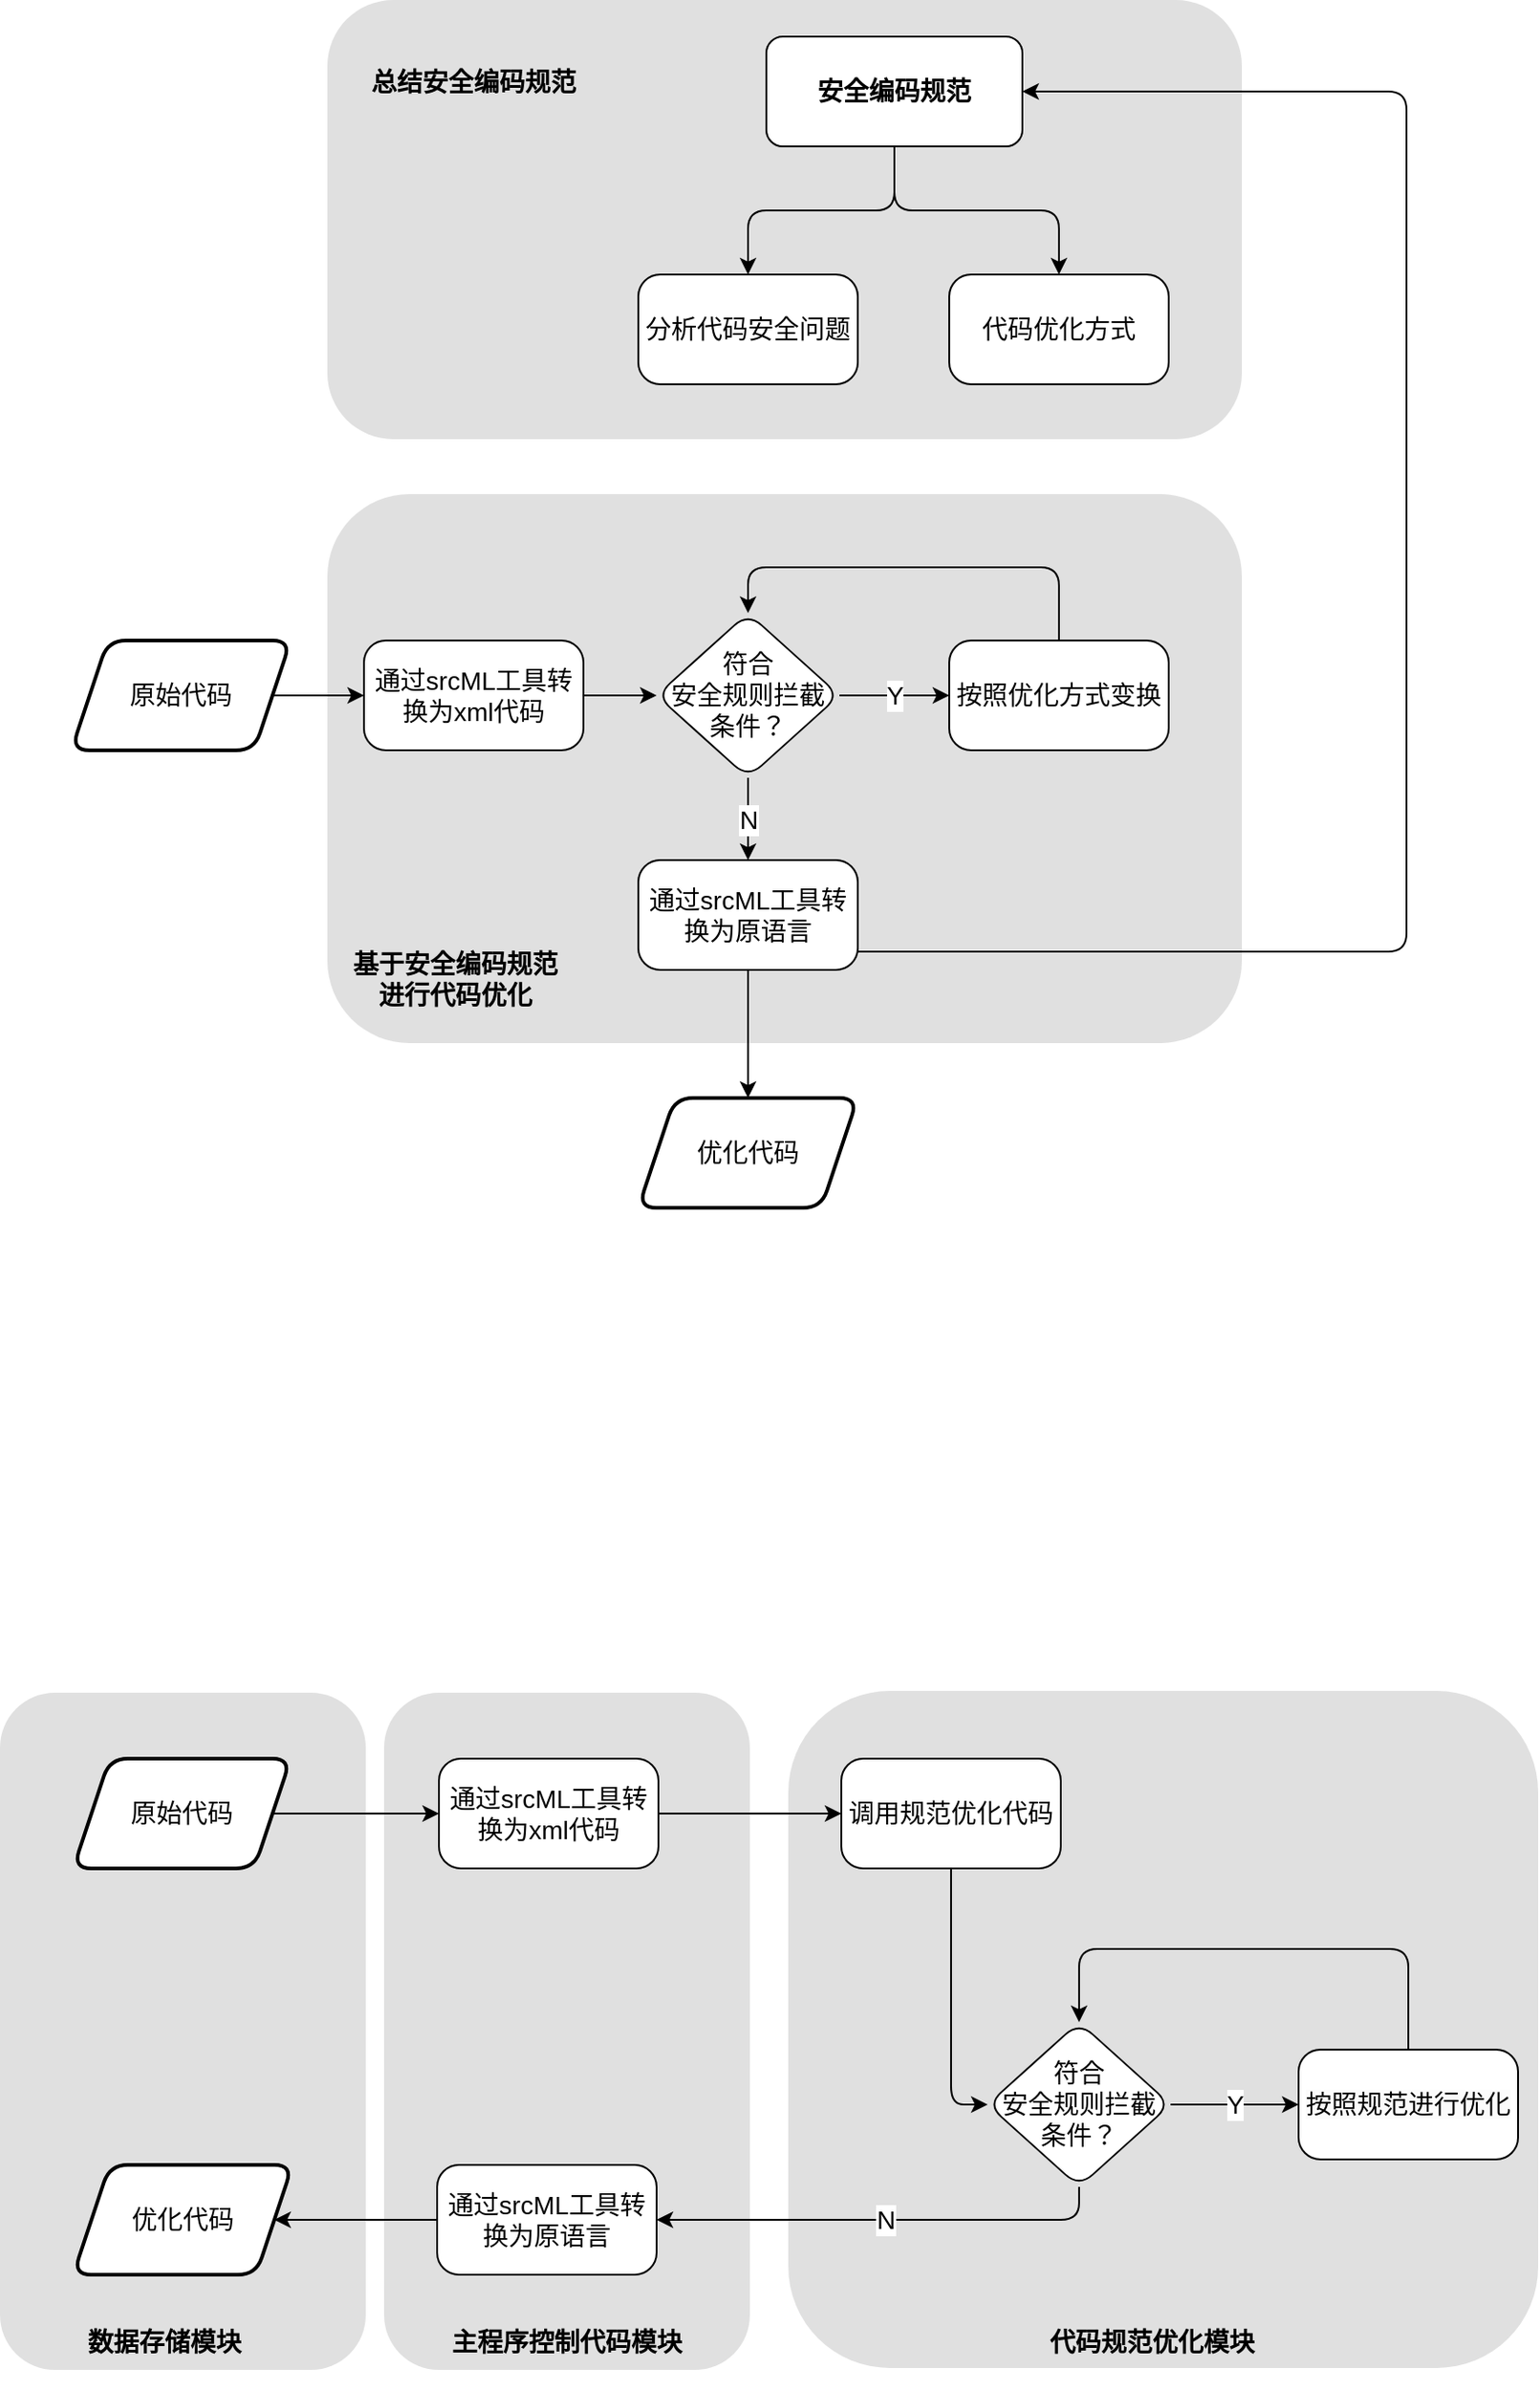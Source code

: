 <mxfile version="21.3.2" type="github">
  <diagram name="第 1 页" id="dhoNqO2m6MTkpbJS3TuC">
    <mxGraphModel dx="1221" dy="743" grid="0" gridSize="10" guides="0" tooltips="1" connect="1" arrows="1" fold="1" page="0" pageScale="1" pageWidth="827" pageHeight="1169" math="0" shadow="0">
      <root>
        <mxCell id="0" />
        <mxCell id="1" parent="0" />
        <mxCell id="MmNdw_TiOH7eAb8pypjF-38" value="" style="rounded=1;whiteSpace=wrap;html=1;fillColor=#C2C2C2;opacity=50;strokeColor=none;glass=0;shadow=0;fontSize=14;" parent="1" vertex="1">
          <mxGeometry x="434" y="1136" width="410" height="370" as="geometry" />
        </mxCell>
        <mxCell id="MmNdw_TiOH7eAb8pypjF-37" value="" style="rounded=1;whiteSpace=wrap;html=1;fillColor=#C2C2C2;opacity=50;strokeColor=none;glass=0;shadow=0;fontSize=14;" parent="1" vertex="1">
          <mxGeometry x="213" y="1137" width="200" height="370" as="geometry" />
        </mxCell>
        <mxCell id="7tqpkA7ohuQxdTKl_h8J-32" value="" style="rounded=1;whiteSpace=wrap;html=1;fillColor=#C2C2C2;opacity=50;strokeColor=none;glass=0;shadow=0;fontSize=14;" parent="1" vertex="1">
          <mxGeometry x="182" y="212" width="500" height="240" as="geometry" />
        </mxCell>
        <mxCell id="7tqpkA7ohuQxdTKl_h8J-29" value="" style="rounded=1;whiteSpace=wrap;html=1;fillColor=#C2C2C2;opacity=50;strokeColor=none;glass=0;shadow=0;fontSize=14;" parent="1" vertex="1">
          <mxGeometry x="182" y="482" width="500" height="300" as="geometry" />
        </mxCell>
        <mxCell id="7tqpkA7ohuQxdTKl_h8J-3" value="" style="edgeStyle=orthogonalEdgeStyle;rounded=0;orthogonalLoop=1;jettySize=auto;html=1;fontFamily=Helvetica;arcSize=20;fontSize=14;" parent="1" source="7tqpkA7ohuQxdTKl_h8J-1" target="7tqpkA7ohuQxdTKl_h8J-2" edge="1">
          <mxGeometry relative="1" as="geometry" />
        </mxCell>
        <mxCell id="7tqpkA7ohuQxdTKl_h8J-1" value="原始代码" style="shape=parallelogram;perimeter=parallelogramPerimeter;whiteSpace=wrap;html=1;fixedSize=1;fontFamily=Helvetica;arcSize=20;rounded=1;strokeWidth=2;fontSize=14;" parent="1" vertex="1">
          <mxGeometry x="42" y="562" width="120" height="60" as="geometry" />
        </mxCell>
        <mxCell id="7tqpkA7ohuQxdTKl_h8J-5" value="" style="edgeStyle=orthogonalEdgeStyle;rounded=0;orthogonalLoop=1;jettySize=auto;html=1;fontFamily=Helvetica;arcSize=20;fontSize=14;" parent="1" source="7tqpkA7ohuQxdTKl_h8J-2" target="7tqpkA7ohuQxdTKl_h8J-4" edge="1">
          <mxGeometry relative="1" as="geometry" />
        </mxCell>
        <mxCell id="7tqpkA7ohuQxdTKl_h8J-2" value="通过srcML工具转换为xml代码" style="whiteSpace=wrap;html=1;fontFamily=Helvetica;arcSize=20;rounded=1;fontSize=14;" parent="1" vertex="1">
          <mxGeometry x="202" y="562" width="120" height="60" as="geometry" />
        </mxCell>
        <mxCell id="7tqpkA7ohuQxdTKl_h8J-7" value="Y" style="edgeStyle=orthogonalEdgeStyle;rounded=0;orthogonalLoop=1;jettySize=auto;html=1;fontFamily=Helvetica;arcSize=20;fontSize=14;" parent="1" source="7tqpkA7ohuQxdTKl_h8J-4" target="7tqpkA7ohuQxdTKl_h8J-6" edge="1">
          <mxGeometry relative="1" as="geometry" />
        </mxCell>
        <mxCell id="7tqpkA7ohuQxdTKl_h8J-10" value="N" style="edgeStyle=orthogonalEdgeStyle;rounded=0;orthogonalLoop=1;jettySize=auto;html=1;fontFamily=Helvetica;arcSize=20;fontSize=14;" parent="1" source="7tqpkA7ohuQxdTKl_h8J-4" target="7tqpkA7ohuQxdTKl_h8J-9" edge="1">
          <mxGeometry relative="1" as="geometry" />
        </mxCell>
        <mxCell id="7tqpkA7ohuQxdTKl_h8J-4" value="符合&lt;br style=&quot;font-size: 14px;&quot;&gt;安全规则拦截&lt;br style=&quot;font-size: 14px;&quot;&gt;条件？" style="rhombus;whiteSpace=wrap;html=1;fontFamily=Helvetica;arcSize=20;rounded=1;fontSize=14;" parent="1" vertex="1">
          <mxGeometry x="362" y="547" width="100" height="90" as="geometry" />
        </mxCell>
        <mxCell id="7tqpkA7ohuQxdTKl_h8J-27" style="edgeStyle=orthogonalEdgeStyle;rounded=1;orthogonalLoop=1;jettySize=auto;html=1;entryX=0.5;entryY=0;entryDx=0;entryDy=0;exitX=0.5;exitY=0;exitDx=0;exitDy=0;fontSize=14;" parent="1" source="7tqpkA7ohuQxdTKl_h8J-6" target="7tqpkA7ohuQxdTKl_h8J-4" edge="1">
          <mxGeometry relative="1" as="geometry">
            <Array as="points">
              <mxPoint x="582" y="522" />
              <mxPoint x="412" y="522" />
            </Array>
          </mxGeometry>
        </mxCell>
        <mxCell id="7tqpkA7ohuQxdTKl_h8J-6" value="按照优化方式变换" style="whiteSpace=wrap;html=1;fontFamily=Helvetica;arcSize=20;rounded=1;fontSize=14;" parent="1" vertex="1">
          <mxGeometry x="522" y="562" width="120" height="60" as="geometry" />
        </mxCell>
        <mxCell id="7tqpkA7ohuQxdTKl_h8J-14" style="edgeStyle=orthogonalEdgeStyle;rounded=0;orthogonalLoop=1;jettySize=auto;html=1;entryX=0.5;entryY=0;entryDx=0;entryDy=0;fontFamily=Helvetica;arcSize=20;fontSize=14;" parent="1" source="7tqpkA7ohuQxdTKl_h8J-9" target="7tqpkA7ohuQxdTKl_h8J-13" edge="1">
          <mxGeometry relative="1" as="geometry" />
        </mxCell>
        <mxCell id="7tqpkA7ohuQxdTKl_h8J-15" style="edgeStyle=orthogonalEdgeStyle;orthogonalLoop=1;jettySize=auto;html=1;entryX=1;entryY=0.5;entryDx=0;entryDy=0;fontFamily=Helvetica;rounded=1;fontSize=14;" parent="1" source="7tqpkA7ohuQxdTKl_h8J-9" target="7tqpkA7ohuQxdTKl_h8J-18" edge="1">
          <mxGeometry relative="1" as="geometry">
            <mxPoint x="782" y="232" as="targetPoint" />
            <Array as="points">
              <mxPoint x="772" y="732" />
              <mxPoint x="772" y="262" />
            </Array>
          </mxGeometry>
        </mxCell>
        <mxCell id="7tqpkA7ohuQxdTKl_h8J-9" value="通过srcML工具转换为原语言" style="whiteSpace=wrap;html=1;fontFamily=Helvetica;arcSize=20;rounded=1;fontSize=14;" parent="1" vertex="1">
          <mxGeometry x="352" y="682" width="120" height="60" as="geometry" />
        </mxCell>
        <mxCell id="7tqpkA7ohuQxdTKl_h8J-13" value="&lt;font style=&quot;font-size: 14px;&quot;&gt;优化&lt;/font&gt;&lt;font style=&quot;font-size: 14px;&quot;&gt;代码&lt;/font&gt;" style="shape=parallelogram;perimeter=parallelogramPerimeter;whiteSpace=wrap;html=1;fixedSize=1;fontFamily=Helvetica;arcSize=20;rounded=1;strokeWidth=2;fontSize=14;" parent="1" vertex="1">
          <mxGeometry x="352" y="812" width="120" height="60" as="geometry" />
        </mxCell>
        <mxCell id="7tqpkA7ohuQxdTKl_h8J-34" style="edgeStyle=orthogonalEdgeStyle;rounded=0;orthogonalLoop=1;jettySize=auto;html=1;strokeColor=none;" parent="1" source="7tqpkA7ohuQxdTKl_h8J-16" target="7tqpkA7ohuQxdTKl_h8J-4" edge="1">
          <mxGeometry relative="1" as="geometry" />
        </mxCell>
        <mxCell id="7tqpkA7ohuQxdTKl_h8J-16" value="分析代码安全问题" style="whiteSpace=wrap;html=1;fontFamily=Helvetica;arcSize=20;rounded=1;fontSize=14;" parent="1" vertex="1">
          <mxGeometry x="352" y="362" width="120" height="60" as="geometry" />
        </mxCell>
        <mxCell id="7tqpkA7ohuQxdTKl_h8J-17" value="代码优化方式" style="whiteSpace=wrap;html=1;fontFamily=Helvetica;arcSize=20;rounded=1;fontSize=14;" parent="1" vertex="1">
          <mxGeometry x="522" y="362" width="120" height="60" as="geometry" />
        </mxCell>
        <mxCell id="7tqpkA7ohuQxdTKl_h8J-19" style="edgeStyle=orthogonalEdgeStyle;rounded=1;orthogonalLoop=1;jettySize=auto;html=1;entryX=0.5;entryY=0;entryDx=0;entryDy=0;fontFamily=Helvetica;fontSize=14;" parent="1" source="7tqpkA7ohuQxdTKl_h8J-18" target="7tqpkA7ohuQxdTKl_h8J-16" edge="1">
          <mxGeometry relative="1" as="geometry" />
        </mxCell>
        <mxCell id="7tqpkA7ohuQxdTKl_h8J-20" style="edgeStyle=orthogonalEdgeStyle;rounded=1;orthogonalLoop=1;jettySize=auto;html=1;entryX=0.5;entryY=0;entryDx=0;entryDy=0;fontFamily=Helvetica;fontSize=14;" parent="1" source="7tqpkA7ohuQxdTKl_h8J-18" target="7tqpkA7ohuQxdTKl_h8J-17" edge="1">
          <mxGeometry relative="1" as="geometry" />
        </mxCell>
        <mxCell id="7tqpkA7ohuQxdTKl_h8J-18" value="&lt;b&gt;安全编码规范&lt;/b&gt;" style="rounded=1;whiteSpace=wrap;html=1;fontFamily=Helvetica;fontSize=14;" parent="1" vertex="1">
          <mxGeometry x="422" y="232" width="140" height="60" as="geometry" />
        </mxCell>
        <mxCell id="7tqpkA7ohuQxdTKl_h8J-31" value="基于安全编码规范进行代码优化" style="text;html=1;strokeColor=none;fillColor=none;align=center;verticalAlign=middle;whiteSpace=wrap;rounded=0;strokeWidth=2;fontSize=14;fontStyle=1" parent="1" vertex="1">
          <mxGeometry x="192" y="732" width="120" height="30" as="geometry" />
        </mxCell>
        <mxCell id="7tqpkA7ohuQxdTKl_h8J-33" value="总结安全编码规范" style="text;html=1;strokeColor=none;fillColor=none;align=center;verticalAlign=middle;whiteSpace=wrap;rounded=0;strokeWidth=2;fontSize=14;fontStyle=1" parent="1" vertex="1">
          <mxGeometry x="202" y="242" width="120" height="30" as="geometry" />
        </mxCell>
        <mxCell id="MmNdw_TiOH7eAb8pypjF-7" value="" style="rounded=1;whiteSpace=wrap;html=1;fillColor=#C2C2C2;opacity=50;strokeColor=none;glass=0;shadow=0;fontSize=14;" parent="1" vertex="1">
          <mxGeometry x="3" y="1137" width="200" height="370" as="geometry" />
        </mxCell>
        <mxCell id="MmNdw_TiOH7eAb8pypjF-24" value="" style="edgeStyle=orthogonalEdgeStyle;rounded=0;orthogonalLoop=1;jettySize=auto;html=1;fontSize=14;" parent="1" source="MmNdw_TiOH7eAb8pypjF-9" target="MmNdw_TiOH7eAb8pypjF-23" edge="1">
          <mxGeometry relative="1" as="geometry" />
        </mxCell>
        <mxCell id="MmNdw_TiOH7eAb8pypjF-9" value="原始代码" style="shape=parallelogram;perimeter=parallelogramPerimeter;whiteSpace=wrap;html=1;fixedSize=1;fontFamily=Helvetica;arcSize=20;rounded=1;strokeWidth=2;fontSize=14;" parent="1" vertex="1">
          <mxGeometry x="43" y="1173" width="119" height="60" as="geometry" />
        </mxCell>
        <mxCell id="MmNdw_TiOH7eAb8pypjF-29" value="N" style="edgeStyle=orthogonalEdgeStyle;rounded=1;orthogonalLoop=1;jettySize=auto;html=1;entryX=1;entryY=0.5;entryDx=0;entryDy=0;fontSize=14;" parent="1" source="MmNdw_TiOH7eAb8pypjF-14" target="MmNdw_TiOH7eAb8pypjF-18" edge="1">
          <mxGeometry relative="1" as="geometry">
            <Array as="points">
              <mxPoint x="593" y="1425" />
            </Array>
          </mxGeometry>
        </mxCell>
        <mxCell id="MmNdw_TiOH7eAb8pypjF-33" value="Y" style="edgeStyle=orthogonalEdgeStyle;rounded=0;orthogonalLoop=1;jettySize=auto;html=1;fontSize=14;" parent="1" source="MmNdw_TiOH7eAb8pypjF-14" target="MmNdw_TiOH7eAb8pypjF-32" edge="1">
          <mxGeometry relative="1" as="geometry" />
        </mxCell>
        <mxCell id="MmNdw_TiOH7eAb8pypjF-14" value="符合&lt;br style=&quot;font-size: 14px;&quot;&gt;安全规则拦截&lt;br style=&quot;font-size: 14px;&quot;&gt;条件？" style="rhombus;whiteSpace=wrap;html=1;fontFamily=Helvetica;arcSize=20;rounded=1;fontSize=14;" parent="1" vertex="1">
          <mxGeometry x="543" y="1317" width="100" height="90" as="geometry" />
        </mxCell>
        <mxCell id="MmNdw_TiOH7eAb8pypjF-25" style="edgeStyle=orthogonalEdgeStyle;rounded=0;orthogonalLoop=1;jettySize=auto;html=1;fontSize=14;" parent="1" source="MmNdw_TiOH7eAb8pypjF-18" target="MmNdw_TiOH7eAb8pypjF-19" edge="1">
          <mxGeometry relative="1" as="geometry" />
        </mxCell>
        <mxCell id="MmNdw_TiOH7eAb8pypjF-18" value="通过srcML工具转换为原语言" style="whiteSpace=wrap;html=1;fontFamily=Helvetica;arcSize=20;rounded=1;fontSize=14;" parent="1" vertex="1">
          <mxGeometry x="242" y="1395" width="120" height="60" as="geometry" />
        </mxCell>
        <mxCell id="MmNdw_TiOH7eAb8pypjF-19" value="&lt;font style=&quot;font-size: 14px;&quot;&gt;优化&lt;/font&gt;&lt;font style=&quot;font-size: 14px;&quot;&gt;代码&lt;/font&gt;" style="shape=parallelogram;perimeter=parallelogramPerimeter;whiteSpace=wrap;html=1;fixedSize=1;fontFamily=Helvetica;arcSize=20;rounded=1;strokeWidth=2;fontSize=14;" parent="1" vertex="1">
          <mxGeometry x="43" y="1395" width="120" height="60" as="geometry" />
        </mxCell>
        <mxCell id="MmNdw_TiOH7eAb8pypjF-20" value="&lt;b style=&quot;font-size: 14px;&quot;&gt;&lt;span style=&quot;font-size: 14px; line-height: 150%;&quot;&gt;主程序控制代码模块&lt;/span&gt;&lt;/b&gt;" style="text;html=1;strokeColor=none;fillColor=none;align=center;verticalAlign=middle;whiteSpace=wrap;rounded=0;strokeWidth=2;fontSize=14;fontStyle=1" parent="1" vertex="1">
          <mxGeometry x="233" y="1477" width="160" height="30" as="geometry" />
        </mxCell>
        <mxCell id="MmNdw_TiOH7eAb8pypjF-27" value="" style="edgeStyle=orthogonalEdgeStyle;rounded=0;orthogonalLoop=1;jettySize=auto;html=1;fontSize=14;" parent="1" source="MmNdw_TiOH7eAb8pypjF-23" target="MmNdw_TiOH7eAb8pypjF-26" edge="1">
          <mxGeometry relative="1" as="geometry" />
        </mxCell>
        <mxCell id="MmNdw_TiOH7eAb8pypjF-23" value="通过srcML工具转换为xml代码" style="whiteSpace=wrap;html=1;fontSize=14;arcSize=20;rounded=1;strokeWidth=1;" parent="1" vertex="1">
          <mxGeometry x="243" y="1173" width="120" height="60" as="geometry" />
        </mxCell>
        <mxCell id="MmNdw_TiOH7eAb8pypjF-28" style="edgeStyle=orthogonalEdgeStyle;rounded=1;orthogonalLoop=1;jettySize=auto;html=1;entryX=0;entryY=0.5;entryDx=0;entryDy=0;fontSize=14;" parent="1" source="MmNdw_TiOH7eAb8pypjF-26" target="MmNdw_TiOH7eAb8pypjF-14" edge="1">
          <mxGeometry relative="1" as="geometry" />
        </mxCell>
        <mxCell id="MmNdw_TiOH7eAb8pypjF-26" value="&lt;font style=&quot;font-size: 14px;&quot;&gt;调用&lt;/font&gt;规范优化&lt;font style=&quot;font-size: 14px;&quot;&gt;代码&lt;/font&gt;" style="whiteSpace=wrap;html=1;fontSize=14;arcSize=20;rounded=1;strokeWidth=1;" parent="1" vertex="1">
          <mxGeometry x="463" y="1173" width="120" height="60" as="geometry" />
        </mxCell>
        <mxCell id="MmNdw_TiOH7eAb8pypjF-34" style="edgeStyle=orthogonalEdgeStyle;rounded=1;orthogonalLoop=1;jettySize=auto;html=1;exitX=0.5;exitY=0;exitDx=0;exitDy=0;entryX=0.5;entryY=0;entryDx=0;entryDy=0;fontSize=14;" parent="1" source="MmNdw_TiOH7eAb8pypjF-32" target="MmNdw_TiOH7eAb8pypjF-14" edge="1">
          <mxGeometry relative="1" as="geometry">
            <Array as="points">
              <mxPoint x="773" y="1277" />
              <mxPoint x="593" y="1277" />
            </Array>
          </mxGeometry>
        </mxCell>
        <mxCell id="MmNdw_TiOH7eAb8pypjF-32" value="&lt;span style=&quot;color: rgb(0, 0, 0); font-family: Helvetica; font-size: 14px; font-style: normal; font-variant-ligatures: normal; font-variant-caps: normal; font-weight: 400; letter-spacing: normal; orphans: 2; text-align: center; text-indent: 0px; text-transform: none; widows: 2; word-spacing: 0px; -webkit-text-stroke-width: 0px; background-color: rgb(251, 251, 251); text-decoration-thickness: initial; text-decoration-style: initial; text-decoration-color: initial; float: none; display: inline !important;&quot;&gt;按照规范进行优化&lt;/span&gt;" style="whiteSpace=wrap;html=1;fontSize=14;arcSize=20;rounded=1;" parent="1" vertex="1">
          <mxGeometry x="713" y="1332" width="120" height="60" as="geometry" />
        </mxCell>
        <mxCell id="MmNdw_TiOH7eAb8pypjF-39" value="&lt;b&gt;数据存储模块&lt;/b&gt;" style="text;html=1;strokeColor=none;fillColor=none;align=center;verticalAlign=middle;whiteSpace=wrap;rounded=0;strokeWidth=2;fontSize=14;fontStyle=1" parent="1" vertex="1">
          <mxGeometry x="13" y="1467" width="160" height="50" as="geometry" />
        </mxCell>
        <mxCell id="MmNdw_TiOH7eAb8pypjF-41" value="&lt;font style=&quot;font-size: 14px;&quot;&gt;&lt;b style=&quot;font-size: 14px;&quot;&gt;&lt;span style=&quot;font-size: 14px; line-height: 150%;&quot;&gt;代码规范优化模块&lt;/span&gt;&lt;/b&gt;&lt;/font&gt;" style="text;html=1;strokeColor=none;fillColor=none;align=center;verticalAlign=middle;whiteSpace=wrap;rounded=0;strokeWidth=2;fontSize=14;fontStyle=1" parent="1" vertex="1">
          <mxGeometry x="553" y="1467" width="160" height="50" as="geometry" />
        </mxCell>
      </root>
    </mxGraphModel>
  </diagram>
</mxfile>
